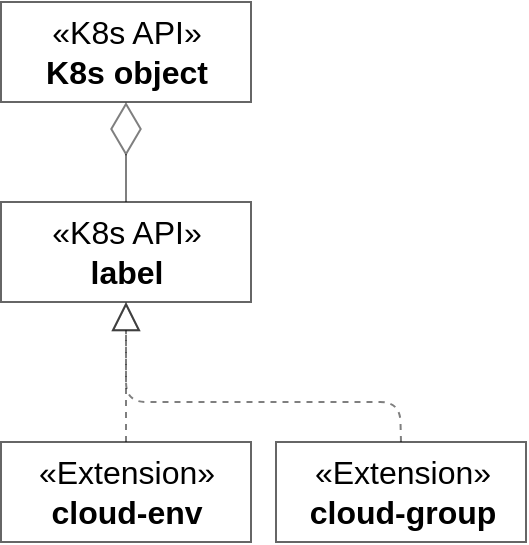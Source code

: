 <mxfile version="13.1.14" type="device"><diagram name="Page-1" id="c4acf3e9-155e-7222-9cf6-157b1a14988f"><mxGraphModel dx="1422" dy="740" grid="1" gridSize="10" guides="1" tooltips="1" connect="1" arrows="1" fold="1" page="1" pageScale="1" pageWidth="850" pageHeight="1100" background="#ffffff" math="0" shadow="0"><root><mxCell id="0"/><mxCell id="1" parent="0"/><mxCell id="0lOFYk-6m7jObj_m_8kx-6" value="" style="endArrow=diamondThin;endFill=0;endSize=24;html=1;fontSize=16;fontColor=#000000;opacity=50;entryX=0.5;entryY=1;entryDx=0;entryDy=0;exitX=0.5;exitY=0;exitDx=0;exitDy=0;" edge="1" parent="1" source="0lOFYk-6m7jObj_m_8kx-16" target="0lOFYk-6m7jObj_m_8kx-12"><mxGeometry width="160" relative="1" as="geometry"><mxPoint x="230" y="270" as="sourcePoint"/><mxPoint x="310" y="240" as="targetPoint"/></mxGeometry></mxCell><mxCell id="0lOFYk-6m7jObj_m_8kx-12" value="«K8s API»&lt;br&gt;&lt;b&gt;K8s object&lt;br&gt;&lt;/b&gt;" style="html=1;shadow=0;labelBackgroundColor=none;fillColor=#ffffff;fontSize=16;fontColor=#000000;opacity=60;" vertex="1" parent="1"><mxGeometry x="162.5" y="160" width="125" height="50" as="geometry"/></mxCell><mxCell id="0lOFYk-6m7jObj_m_8kx-14" value="«Extension»&lt;br&gt;&lt;b&gt;cloud-env&lt;/b&gt;" style="html=1;shadow=0;labelBackgroundColor=none;fillColor=#ffffff;fontSize=16;fontColor=#000000;opacity=60;" vertex="1" parent="1"><mxGeometry x="162.5" y="380" width="125" height="50" as="geometry"/></mxCell><mxCell id="0lOFYk-6m7jObj_m_8kx-16" value="«K8s API»&lt;br&gt;&lt;b&gt;label&lt;/b&gt;" style="html=1;shadow=0;labelBackgroundColor=none;fillColor=#ffffff;fontSize=16;fontColor=#000000;opacity=60;" vertex="1" parent="1"><mxGeometry x="162.5" y="260" width="125" height="50" as="geometry"/></mxCell><mxCell id="0lOFYk-6m7jObj_m_8kx-18" value="" style="endArrow=block;dashed=1;endFill=0;endSize=12;html=1;fontSize=16;fontColor=#000000;opacity=50;exitX=0.5;exitY=0;exitDx=0;exitDy=0;entryX=0.5;entryY=1;entryDx=0;entryDy=0;" edge="1" parent="1" source="0lOFYk-6m7jObj_m_8kx-14" target="0lOFYk-6m7jObj_m_8kx-16"><mxGeometry width="160" relative="1" as="geometry"><mxPoint x="340" y="380" as="sourcePoint"/><mxPoint x="500" y="380" as="targetPoint"/><Array as="points"><mxPoint x="225" y="360"/></Array></mxGeometry></mxCell><mxCell id="0lOFYk-6m7jObj_m_8kx-19" value="«Extension»&lt;br&gt;&lt;b&gt;cloud-group&lt;/b&gt;" style="html=1;shadow=0;labelBackgroundColor=none;fillColor=#ffffff;fontSize=16;fontColor=#000000;opacity=60;" vertex="1" parent="1"><mxGeometry x="300" y="380" width="125" height="50" as="geometry"/></mxCell><mxCell id="0lOFYk-6m7jObj_m_8kx-22" value="" style="endArrow=block;dashed=1;endFill=0;endSize=12;html=1;fontSize=16;fontColor=#000000;opacity=50;exitX=0.5;exitY=0;exitDx=0;exitDy=0;entryX=0.5;entryY=1;entryDx=0;entryDy=0;" edge="1" parent="1" source="0lOFYk-6m7jObj_m_8kx-19" target="0lOFYk-6m7jObj_m_8kx-16"><mxGeometry width="160" relative="1" as="geometry"><mxPoint x="235" y="390" as="sourcePoint"/><mxPoint x="235" y="330" as="targetPoint"/><Array as="points"><mxPoint x="362" y="360"/><mxPoint x="225" y="360"/></Array></mxGeometry></mxCell></root></mxGraphModel></diagram></mxfile>